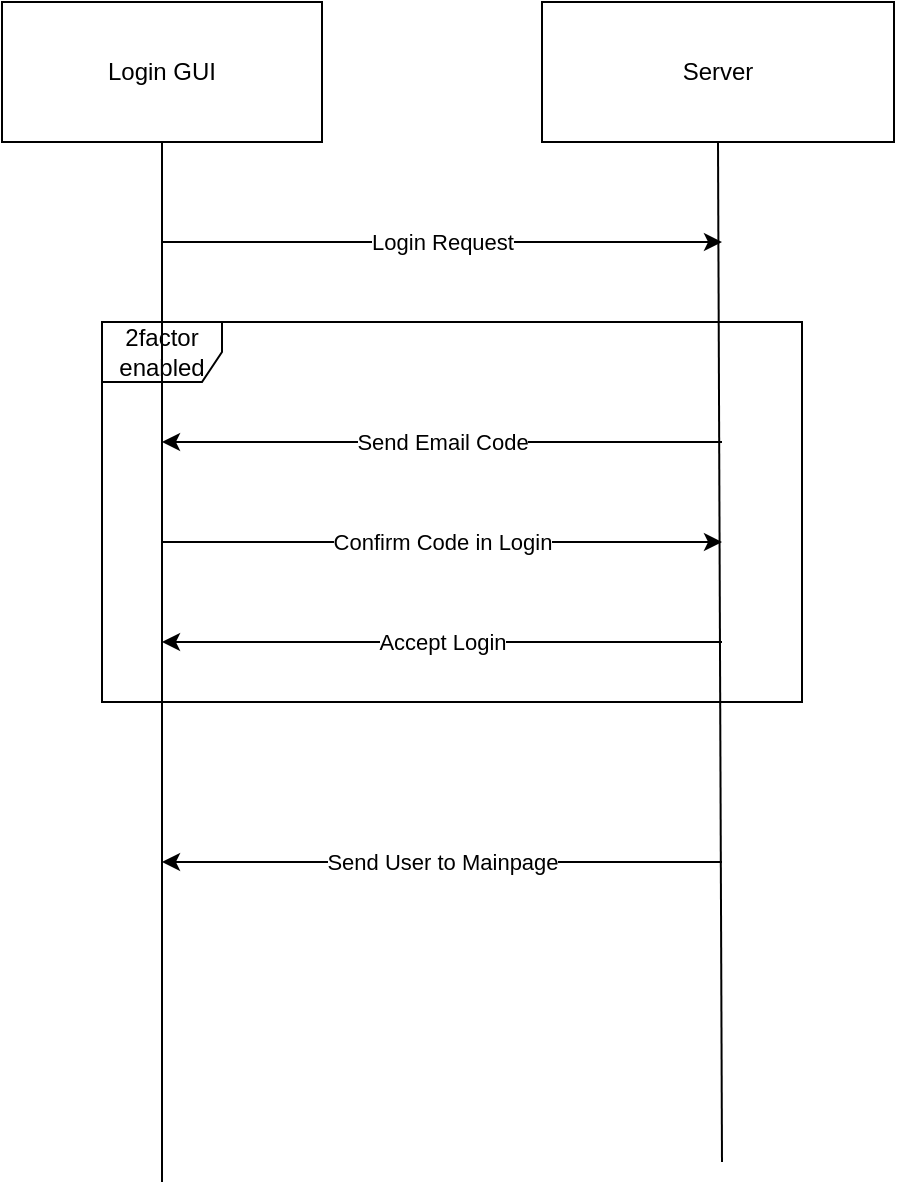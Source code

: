 <mxfile version="18.0.2" type="device"><diagram id="7F6_GBv6pGq7-449dBz-" name="Page-1"><mxGraphModel dx="1422" dy="762" grid="1" gridSize="10" guides="1" tooltips="1" connect="1" arrows="1" fold="1" page="1" pageScale="1" pageWidth="827" pageHeight="1169" math="0" shadow="0"><root><mxCell id="0"/><mxCell id="1" parent="0"/><mxCell id="j-Eld6BU0aFvqMSJLX2B-7" value="2factor enabled" style="shape=umlFrame;whiteSpace=wrap;html=1;" vertex="1" parent="1"><mxGeometry x="170" y="190" width="350" height="190" as="geometry"/></mxCell><mxCell id="j-Eld6BU0aFvqMSJLX2B-1" value="Login GUI" style="rounded=0;whiteSpace=wrap;html=1;" vertex="1" parent="1"><mxGeometry x="120" y="30" width="160" height="70" as="geometry"/></mxCell><mxCell id="j-Eld6BU0aFvqMSJLX2B-4" value="Server" style="rounded=0;whiteSpace=wrap;html=1;" vertex="1" parent="1"><mxGeometry x="390" y="30" width="176" height="70" as="geometry"/></mxCell><mxCell id="j-Eld6BU0aFvqMSJLX2B-5" value="" style="endArrow=none;html=1;rounded=0;entryX=0.5;entryY=1;entryDx=0;entryDy=0;" edge="1" parent="1" target="j-Eld6BU0aFvqMSJLX2B-1"><mxGeometry width="50" height="50" relative="1" as="geometry"><mxPoint x="200" y="620" as="sourcePoint"/><mxPoint x="440" y="240" as="targetPoint"/></mxGeometry></mxCell><mxCell id="j-Eld6BU0aFvqMSJLX2B-6" value="" style="endArrow=none;html=1;rounded=0;entryX=0.5;entryY=1;entryDx=0;entryDy=0;" edge="1" parent="1" target="j-Eld6BU0aFvqMSJLX2B-4"><mxGeometry width="50" height="50" relative="1" as="geometry"><mxPoint x="480" y="610" as="sourcePoint"/><mxPoint x="440" y="240" as="targetPoint"/></mxGeometry></mxCell><mxCell id="j-Eld6BU0aFvqMSJLX2B-8" value="Login Request" style="endArrow=classic;html=1;rounded=0;" edge="1" parent="1"><mxGeometry width="50" height="50" relative="1" as="geometry"><mxPoint x="200" y="150" as="sourcePoint"/><mxPoint x="480" y="150" as="targetPoint"/></mxGeometry></mxCell><mxCell id="j-Eld6BU0aFvqMSJLX2B-9" value="Send Email Code" style="endArrow=classic;html=1;rounded=0;" edge="1" parent="1"><mxGeometry width="50" height="50" relative="1" as="geometry"><mxPoint x="480" y="250" as="sourcePoint"/><mxPoint x="200" y="250" as="targetPoint"/></mxGeometry></mxCell><mxCell id="j-Eld6BU0aFvqMSJLX2B-10" value="Confirm Code in Login" style="endArrow=classic;html=1;rounded=0;" edge="1" parent="1"><mxGeometry width="50" height="50" relative="1" as="geometry"><mxPoint x="200" y="300" as="sourcePoint"/><mxPoint x="480" y="300" as="targetPoint"/></mxGeometry></mxCell><mxCell id="j-Eld6BU0aFvqMSJLX2B-11" value="Accept Login" style="endArrow=classic;html=1;rounded=0;" edge="1" parent="1"><mxGeometry width="50" height="50" relative="1" as="geometry"><mxPoint x="480" y="350" as="sourcePoint"/><mxPoint x="200" y="350" as="targetPoint"/></mxGeometry></mxCell><mxCell id="j-Eld6BU0aFvqMSJLX2B-12" value="Send User to Mainpage" style="endArrow=classic;html=1;rounded=0;" edge="1" parent="1"><mxGeometry width="50" height="50" relative="1" as="geometry"><mxPoint x="480" y="460" as="sourcePoint"/><mxPoint x="200" y="460" as="targetPoint"/></mxGeometry></mxCell></root></mxGraphModel></diagram></mxfile>